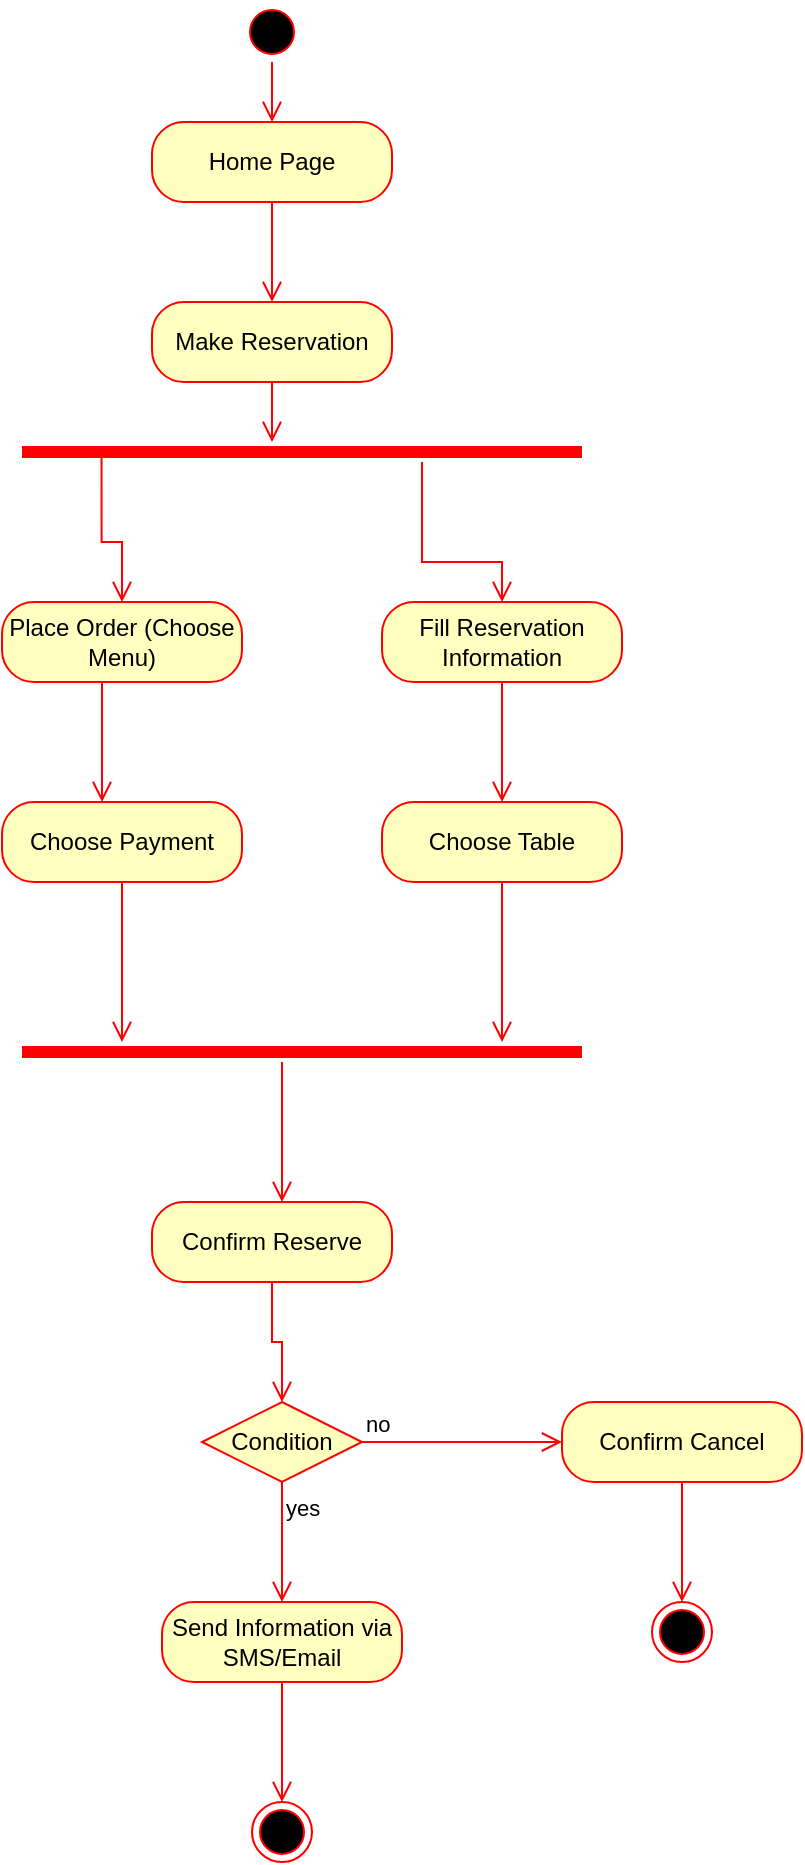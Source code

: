 <mxfile version="24.8.0">
  <diagram name="Trang-1" id="BhxhG1rEX9av-ozNCFea">
    <mxGraphModel dx="2220" dy="770" grid="1" gridSize="10" guides="1" tooltips="1" connect="1" arrows="1" fold="1" page="1" pageScale="1" pageWidth="827" pageHeight="1169" math="0" shadow="0">
      <root>
        <mxCell id="0" />
        <mxCell id="1" parent="0" />
        <mxCell id="4QtZnFfX1YrKEyhEZXan-11" value="Home Page" style="rounded=1;whiteSpace=wrap;html=1;arcSize=40;fontColor=#000000;fillColor=#ffffc0;strokeColor=#ff0000;" vertex="1" parent="1">
          <mxGeometry x="65" y="320" width="120" height="40" as="geometry" />
        </mxCell>
        <mxCell id="4QtZnFfX1YrKEyhEZXan-12" value="" style="edgeStyle=orthogonalEdgeStyle;html=1;verticalAlign=bottom;endArrow=open;endSize=8;strokeColor=#ff0000;rounded=0;" edge="1" source="4QtZnFfX1YrKEyhEZXan-11" parent="1">
          <mxGeometry relative="1" as="geometry">
            <mxPoint x="125" y="410" as="targetPoint" />
          </mxGeometry>
        </mxCell>
        <mxCell id="4QtZnFfX1YrKEyhEZXan-18" value="" style="ellipse;html=1;shape=endState;fillColor=#000000;strokeColor=#ff0000;" vertex="1" parent="1">
          <mxGeometry x="115" y="1160" width="30" height="30" as="geometry" />
        </mxCell>
        <mxCell id="4QtZnFfX1YrKEyhEZXan-19" value="" style="ellipse;html=1;shape=startState;fillColor=#000000;strokeColor=#ff0000;" vertex="1" parent="1">
          <mxGeometry x="110" y="260" width="30" height="30" as="geometry" />
        </mxCell>
        <mxCell id="4QtZnFfX1YrKEyhEZXan-20" value="" style="edgeStyle=orthogonalEdgeStyle;html=1;verticalAlign=bottom;endArrow=open;endSize=8;strokeColor=#ff0000;rounded=0;" edge="1" parent="1">
          <mxGeometry relative="1" as="geometry">
            <mxPoint x="125" y="320" as="targetPoint" />
            <mxPoint x="125" y="290" as="sourcePoint" />
          </mxGeometry>
        </mxCell>
        <mxCell id="4QtZnFfX1YrKEyhEZXan-24" value="Make Reservation" style="rounded=1;whiteSpace=wrap;html=1;arcSize=40;fontColor=#000000;fillColor=#ffffc0;strokeColor=#ff0000;" vertex="1" parent="1">
          <mxGeometry x="65" y="410" width="120" height="40" as="geometry" />
        </mxCell>
        <mxCell id="4QtZnFfX1YrKEyhEZXan-25" value="" style="edgeStyle=orthogonalEdgeStyle;html=1;verticalAlign=bottom;endArrow=open;endSize=8;strokeColor=#ff0000;rounded=0;" edge="1" source="4QtZnFfX1YrKEyhEZXan-24" parent="1">
          <mxGeometry relative="1" as="geometry">
            <mxPoint x="125" y="480" as="targetPoint" />
          </mxGeometry>
        </mxCell>
        <mxCell id="4QtZnFfX1YrKEyhEZXan-29" value="" style="shape=line;html=1;strokeWidth=6;strokeColor=#ff0000;" vertex="1" parent="1">
          <mxGeometry y="480" width="280" height="10" as="geometry" />
        </mxCell>
        <mxCell id="4QtZnFfX1YrKEyhEZXan-31" value="Place Order (Choose Menu)" style="rounded=1;whiteSpace=wrap;html=1;arcSize=40;fontColor=#000000;fillColor=#ffffc0;strokeColor=#ff0000;" vertex="1" parent="1">
          <mxGeometry x="-10" y="560" width="120" height="40" as="geometry" />
        </mxCell>
        <mxCell id="4QtZnFfX1YrKEyhEZXan-32" value="" style="edgeStyle=orthogonalEdgeStyle;html=1;verticalAlign=bottom;endArrow=open;endSize=8;strokeColor=#ff0000;rounded=0;" edge="1" source="4QtZnFfX1YrKEyhEZXan-31" parent="1">
          <mxGeometry relative="1" as="geometry">
            <mxPoint x="40" y="660" as="targetPoint" />
            <Array as="points">
              <mxPoint x="40" y="660" />
            </Array>
          </mxGeometry>
        </mxCell>
        <mxCell id="4QtZnFfX1YrKEyhEZXan-34" value="Fill Reservation Information" style="rounded=1;whiteSpace=wrap;html=1;arcSize=40;fontColor=#000000;fillColor=#ffffc0;strokeColor=#ff0000;" vertex="1" parent="1">
          <mxGeometry x="180" y="560" width="120" height="40" as="geometry" />
        </mxCell>
        <mxCell id="4QtZnFfX1YrKEyhEZXan-35" value="" style="edgeStyle=orthogonalEdgeStyle;html=1;verticalAlign=bottom;endArrow=open;endSize=8;strokeColor=#ff0000;rounded=0;entryX=0.5;entryY=0;entryDx=0;entryDy=0;" edge="1" source="4QtZnFfX1YrKEyhEZXan-34" parent="1" target="4QtZnFfX1YrKEyhEZXan-46">
          <mxGeometry relative="1" as="geometry">
            <mxPoint x="250" y="660" as="targetPoint" />
            <Array as="points" />
          </mxGeometry>
        </mxCell>
        <mxCell id="4QtZnFfX1YrKEyhEZXan-38" value="" style="shape=line;html=1;strokeWidth=6;strokeColor=#ff0000;" vertex="1" parent="1">
          <mxGeometry y="780" width="280" height="10" as="geometry" />
        </mxCell>
        <mxCell id="4QtZnFfX1YrKEyhEZXan-39" value="" style="edgeStyle=orthogonalEdgeStyle;html=1;verticalAlign=bottom;endArrow=open;endSize=8;strokeColor=#ff0000;rounded=0;" edge="1" source="4QtZnFfX1YrKEyhEZXan-38" parent="1">
          <mxGeometry relative="1" as="geometry">
            <mxPoint x="130" y="860" as="targetPoint" />
            <Array as="points">
              <mxPoint x="140" y="790" />
              <mxPoint x="140" y="790" />
            </Array>
          </mxGeometry>
        </mxCell>
        <mxCell id="4QtZnFfX1YrKEyhEZXan-43" value="Choose Payment" style="rounded=1;whiteSpace=wrap;html=1;arcSize=40;fontColor=#000000;fillColor=#ffffc0;strokeColor=#ff0000;" vertex="1" parent="1">
          <mxGeometry x="-10" y="660" width="120" height="40" as="geometry" />
        </mxCell>
        <mxCell id="4QtZnFfX1YrKEyhEZXan-44" value="" style="edgeStyle=orthogonalEdgeStyle;html=1;verticalAlign=bottom;endArrow=open;endSize=8;strokeColor=#ff0000;rounded=0;" edge="1" source="4QtZnFfX1YrKEyhEZXan-43" parent="1">
          <mxGeometry relative="1" as="geometry">
            <mxPoint x="50" y="780" as="targetPoint" />
          </mxGeometry>
        </mxCell>
        <mxCell id="4QtZnFfX1YrKEyhEZXan-45" value="" style="edgeStyle=orthogonalEdgeStyle;html=1;verticalAlign=bottom;endArrow=open;endSize=8;strokeColor=#ff0000;rounded=0;entryX=0.5;entryY=0;entryDx=0;entryDy=0;" edge="1" parent="1" target="4QtZnFfX1YrKEyhEZXan-34">
          <mxGeometry relative="1" as="geometry">
            <mxPoint x="53" y="569" as="targetPoint" />
            <mxPoint x="200" y="490" as="sourcePoint" />
            <Array as="points">
              <mxPoint x="200" y="540" />
              <mxPoint x="240" y="540" />
            </Array>
          </mxGeometry>
        </mxCell>
        <mxCell id="4QtZnFfX1YrKEyhEZXan-46" value="Choose Table" style="rounded=1;whiteSpace=wrap;html=1;arcSize=40;fontColor=#000000;fillColor=#ffffc0;strokeColor=#ff0000;" vertex="1" parent="1">
          <mxGeometry x="180" y="660" width="120" height="40" as="geometry" />
        </mxCell>
        <mxCell id="4QtZnFfX1YrKEyhEZXan-47" value="" style="edgeStyle=orthogonalEdgeStyle;html=1;verticalAlign=bottom;endArrow=open;endSize=8;strokeColor=#ff0000;rounded=0;" edge="1" source="4QtZnFfX1YrKEyhEZXan-46" parent="1">
          <mxGeometry relative="1" as="geometry">
            <mxPoint x="240" y="780" as="targetPoint" />
          </mxGeometry>
        </mxCell>
        <mxCell id="4QtZnFfX1YrKEyhEZXan-48" value="" style="edgeStyle=orthogonalEdgeStyle;html=1;verticalAlign=bottom;endArrow=open;endSize=8;strokeColor=#ff0000;rounded=0;exitX=0.142;exitY=0.537;exitDx=0;exitDy=0;exitPerimeter=0;entryX=0.5;entryY=0;entryDx=0;entryDy=0;" edge="1" parent="1" source="4QtZnFfX1YrKEyhEZXan-29" target="4QtZnFfX1YrKEyhEZXan-31">
          <mxGeometry relative="1" as="geometry">
            <mxPoint x="50" y="550" as="targetPoint" />
            <mxPoint x="-26.08" y="530" as="sourcePoint" />
            <Array as="points">
              <mxPoint x="40" y="530" />
              <mxPoint x="50" y="530" />
            </Array>
          </mxGeometry>
        </mxCell>
        <mxCell id="4QtZnFfX1YrKEyhEZXan-49" value="Confirm Reserve" style="rounded=1;whiteSpace=wrap;html=1;arcSize=40;fontColor=#000000;fillColor=#ffffc0;strokeColor=#ff0000;" vertex="1" parent="1">
          <mxGeometry x="65" y="860" width="120" height="40" as="geometry" />
        </mxCell>
        <mxCell id="4QtZnFfX1YrKEyhEZXan-50" value="" style="edgeStyle=orthogonalEdgeStyle;html=1;verticalAlign=bottom;endArrow=open;endSize=8;strokeColor=#ff0000;rounded=0;entryX=0.5;entryY=0;entryDx=0;entryDy=0;" edge="1" source="4QtZnFfX1YrKEyhEZXan-49" parent="1" target="4QtZnFfX1YrKEyhEZXan-67">
          <mxGeometry relative="1" as="geometry">
            <mxPoint x="125" y="960" as="targetPoint" />
          </mxGeometry>
        </mxCell>
        <mxCell id="4QtZnFfX1YrKEyhEZXan-57" value="Confirm Cancel" style="rounded=1;whiteSpace=wrap;html=1;arcSize=40;fontColor=#000000;fillColor=#ffffc0;strokeColor=#ff0000;" vertex="1" parent="1">
          <mxGeometry x="270" y="960" width="120" height="40" as="geometry" />
        </mxCell>
        <mxCell id="4QtZnFfX1YrKEyhEZXan-58" value="" style="edgeStyle=orthogonalEdgeStyle;html=1;verticalAlign=bottom;endArrow=open;endSize=8;strokeColor=#ff0000;rounded=0;" edge="1" source="4QtZnFfX1YrKEyhEZXan-57" parent="1">
          <mxGeometry relative="1" as="geometry">
            <mxPoint x="330" y="1060" as="targetPoint" />
          </mxGeometry>
        </mxCell>
        <mxCell id="4QtZnFfX1YrKEyhEZXan-67" value="Condition" style="rhombus;whiteSpace=wrap;html=1;fontColor=#000000;fillColor=#ffffc0;strokeColor=#ff0000;" vertex="1" parent="1">
          <mxGeometry x="90" y="960" width="80" height="40" as="geometry" />
        </mxCell>
        <mxCell id="4QtZnFfX1YrKEyhEZXan-68" value="no" style="edgeStyle=orthogonalEdgeStyle;html=1;align=left;verticalAlign=bottom;endArrow=open;endSize=8;strokeColor=#ff0000;rounded=0;" edge="1" source="4QtZnFfX1YrKEyhEZXan-67" parent="1">
          <mxGeometry x="-1" relative="1" as="geometry">
            <mxPoint x="270" y="980" as="targetPoint" />
          </mxGeometry>
        </mxCell>
        <mxCell id="4QtZnFfX1YrKEyhEZXan-69" value="yes" style="edgeStyle=orthogonalEdgeStyle;html=1;align=left;verticalAlign=top;endArrow=open;endSize=8;strokeColor=#ff0000;rounded=0;" edge="1" source="4QtZnFfX1YrKEyhEZXan-67" parent="1">
          <mxGeometry x="-1" relative="1" as="geometry">
            <mxPoint x="130" y="1060" as="targetPoint" />
          </mxGeometry>
        </mxCell>
        <mxCell id="4QtZnFfX1YrKEyhEZXan-70" value="Send Information via SMS/Email" style="rounded=1;whiteSpace=wrap;html=1;arcSize=40;fontColor=#000000;fillColor=#ffffc0;strokeColor=#ff0000;" vertex="1" parent="1">
          <mxGeometry x="70" y="1060" width="120" height="40" as="geometry" />
        </mxCell>
        <mxCell id="4QtZnFfX1YrKEyhEZXan-71" value="" style="edgeStyle=orthogonalEdgeStyle;html=1;verticalAlign=bottom;endArrow=open;endSize=8;strokeColor=#ff0000;rounded=0;" edge="1" source="4QtZnFfX1YrKEyhEZXan-70" parent="1">
          <mxGeometry relative="1" as="geometry">
            <mxPoint x="130" y="1160" as="targetPoint" />
          </mxGeometry>
        </mxCell>
        <mxCell id="4QtZnFfX1YrKEyhEZXan-72" value="" style="ellipse;html=1;shape=endState;fillColor=#000000;strokeColor=#ff0000;" vertex="1" parent="1">
          <mxGeometry x="315" y="1060" width="30" height="30" as="geometry" />
        </mxCell>
      </root>
    </mxGraphModel>
  </diagram>
</mxfile>
